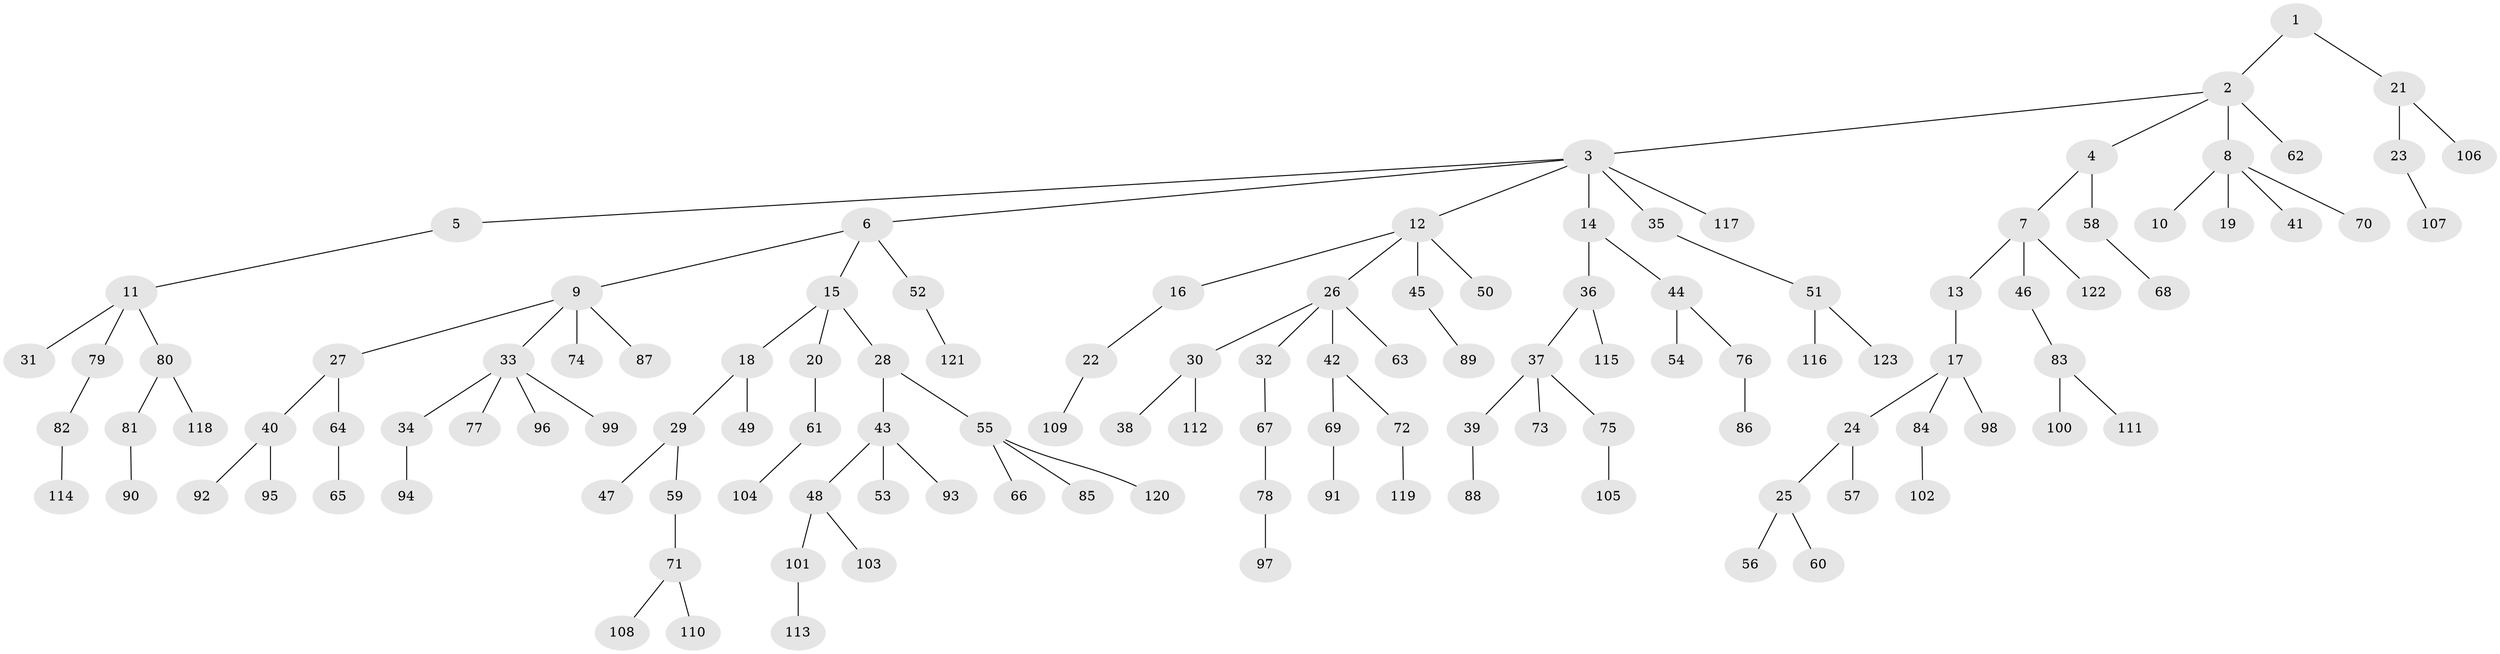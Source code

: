 // coarse degree distribution, {2: 0.2972972972972973, 1: 0.4594594594594595, 5: 0.05405405405405406, 4: 0.05405405405405406, 3: 0.13513513513513514}
// Generated by graph-tools (version 1.1) at 2025/37/03/04/25 23:37:30]
// undirected, 123 vertices, 122 edges
graph export_dot {
  node [color=gray90,style=filled];
  1;
  2;
  3;
  4;
  5;
  6;
  7;
  8;
  9;
  10;
  11;
  12;
  13;
  14;
  15;
  16;
  17;
  18;
  19;
  20;
  21;
  22;
  23;
  24;
  25;
  26;
  27;
  28;
  29;
  30;
  31;
  32;
  33;
  34;
  35;
  36;
  37;
  38;
  39;
  40;
  41;
  42;
  43;
  44;
  45;
  46;
  47;
  48;
  49;
  50;
  51;
  52;
  53;
  54;
  55;
  56;
  57;
  58;
  59;
  60;
  61;
  62;
  63;
  64;
  65;
  66;
  67;
  68;
  69;
  70;
  71;
  72;
  73;
  74;
  75;
  76;
  77;
  78;
  79;
  80;
  81;
  82;
  83;
  84;
  85;
  86;
  87;
  88;
  89;
  90;
  91;
  92;
  93;
  94;
  95;
  96;
  97;
  98;
  99;
  100;
  101;
  102;
  103;
  104;
  105;
  106;
  107;
  108;
  109;
  110;
  111;
  112;
  113;
  114;
  115;
  116;
  117;
  118;
  119;
  120;
  121;
  122;
  123;
  1 -- 2;
  1 -- 21;
  2 -- 3;
  2 -- 4;
  2 -- 8;
  2 -- 62;
  3 -- 5;
  3 -- 6;
  3 -- 12;
  3 -- 14;
  3 -- 35;
  3 -- 117;
  4 -- 7;
  4 -- 58;
  5 -- 11;
  6 -- 9;
  6 -- 15;
  6 -- 52;
  7 -- 13;
  7 -- 46;
  7 -- 122;
  8 -- 10;
  8 -- 19;
  8 -- 41;
  8 -- 70;
  9 -- 27;
  9 -- 33;
  9 -- 74;
  9 -- 87;
  11 -- 31;
  11 -- 79;
  11 -- 80;
  12 -- 16;
  12 -- 26;
  12 -- 45;
  12 -- 50;
  13 -- 17;
  14 -- 36;
  14 -- 44;
  15 -- 18;
  15 -- 20;
  15 -- 28;
  16 -- 22;
  17 -- 24;
  17 -- 84;
  17 -- 98;
  18 -- 29;
  18 -- 49;
  20 -- 61;
  21 -- 23;
  21 -- 106;
  22 -- 109;
  23 -- 107;
  24 -- 25;
  24 -- 57;
  25 -- 56;
  25 -- 60;
  26 -- 30;
  26 -- 32;
  26 -- 42;
  26 -- 63;
  27 -- 40;
  27 -- 64;
  28 -- 43;
  28 -- 55;
  29 -- 47;
  29 -- 59;
  30 -- 38;
  30 -- 112;
  32 -- 67;
  33 -- 34;
  33 -- 77;
  33 -- 96;
  33 -- 99;
  34 -- 94;
  35 -- 51;
  36 -- 37;
  36 -- 115;
  37 -- 39;
  37 -- 73;
  37 -- 75;
  39 -- 88;
  40 -- 92;
  40 -- 95;
  42 -- 69;
  42 -- 72;
  43 -- 48;
  43 -- 53;
  43 -- 93;
  44 -- 54;
  44 -- 76;
  45 -- 89;
  46 -- 83;
  48 -- 101;
  48 -- 103;
  51 -- 116;
  51 -- 123;
  52 -- 121;
  55 -- 66;
  55 -- 85;
  55 -- 120;
  58 -- 68;
  59 -- 71;
  61 -- 104;
  64 -- 65;
  67 -- 78;
  69 -- 91;
  71 -- 108;
  71 -- 110;
  72 -- 119;
  75 -- 105;
  76 -- 86;
  78 -- 97;
  79 -- 82;
  80 -- 81;
  80 -- 118;
  81 -- 90;
  82 -- 114;
  83 -- 100;
  83 -- 111;
  84 -- 102;
  101 -- 113;
}
